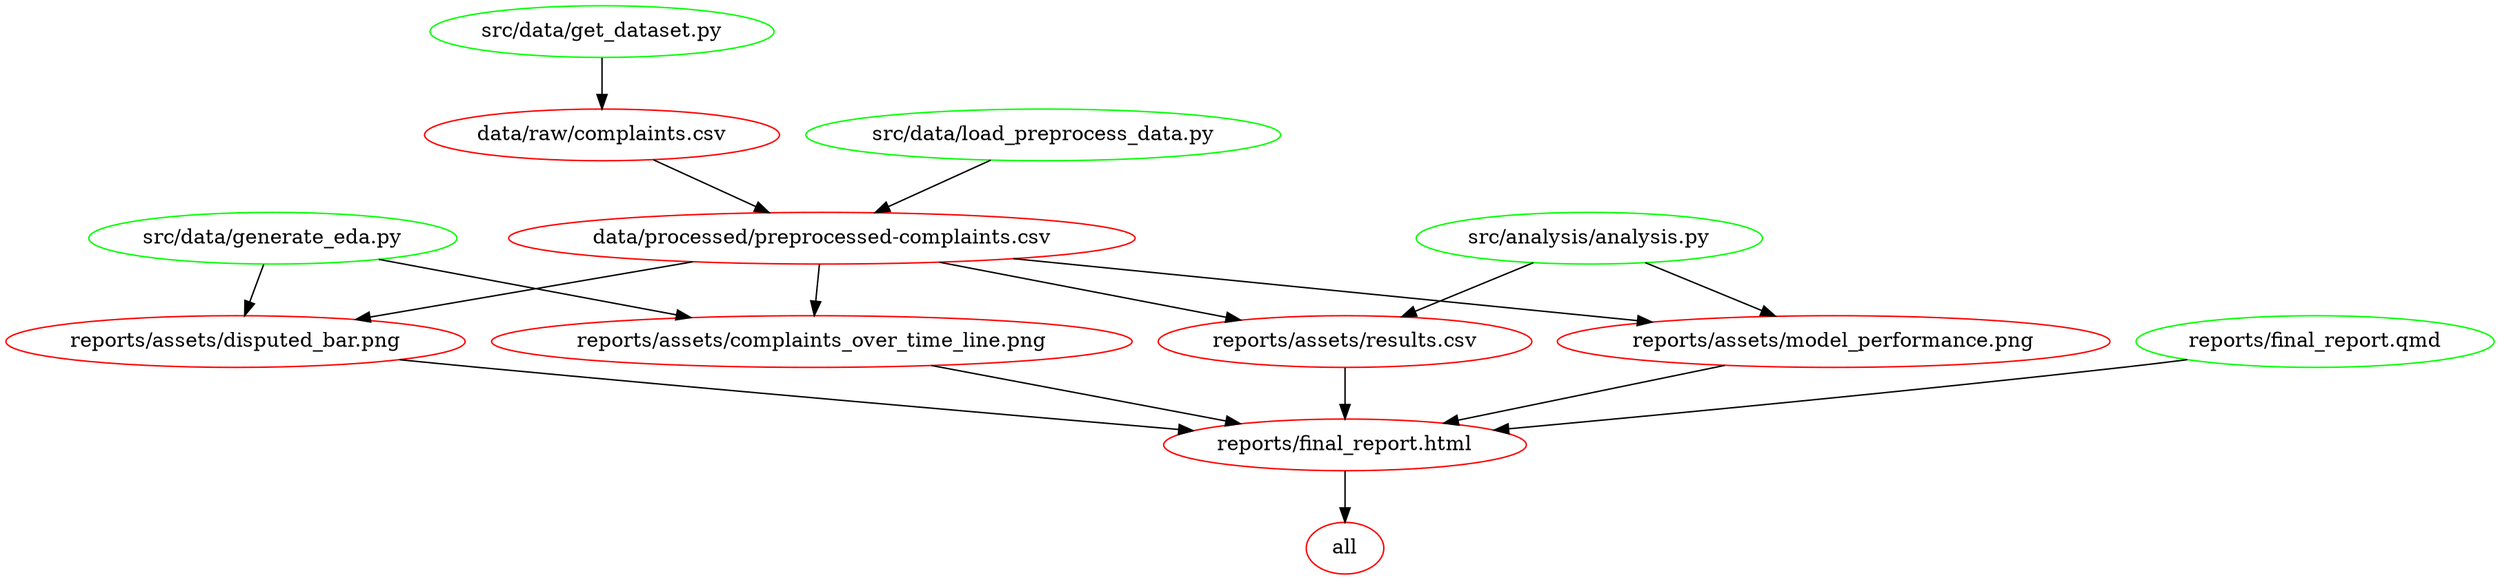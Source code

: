 digraph G {
n2[label="all", color="red"];
n7[label="data/processed/preprocessed-complaints.csv", color="red"];
n9[label="data/raw/complaints.csv", color="red"];
n11[label="reports/assets/complaints_over_time_line.png", color="red"];
n5[label="reports/assets/disputed_bar.png", color="red"];
n14[label="reports/assets/model_performance.png", color="red"];
n12[label="reports/assets/results.csv", color="red"];
n3[label="reports/final_report.html", color="red"];
n4[label="reports/final_report.qmd", color="green"];
n13[label="src/analysis/analysis.py", color="green"];
n6[label="src/data/generate_eda.py", color="green"];
n10[label="src/data/get_dataset.py", color="green"];
n8[label="src/data/load_preprocess_data.py", color="green"];
n3 -> n2 ; 
n9 -> n7 ; 
n8 -> n7 ; 
n10 -> n9 ; 
n7 -> n11 ; 
n6 -> n11 ; 
n7 -> n5 ; 
n6 -> n5 ; 
n7 -> n14 ; 
n13 -> n14 ; 
n7 -> n12 ; 
n13 -> n12 ; 
n11 -> n3 ; 
n5 -> n3 ; 
n14 -> n3 ; 
n12 -> n3 ; 
n4 -> n3 ; 
}
